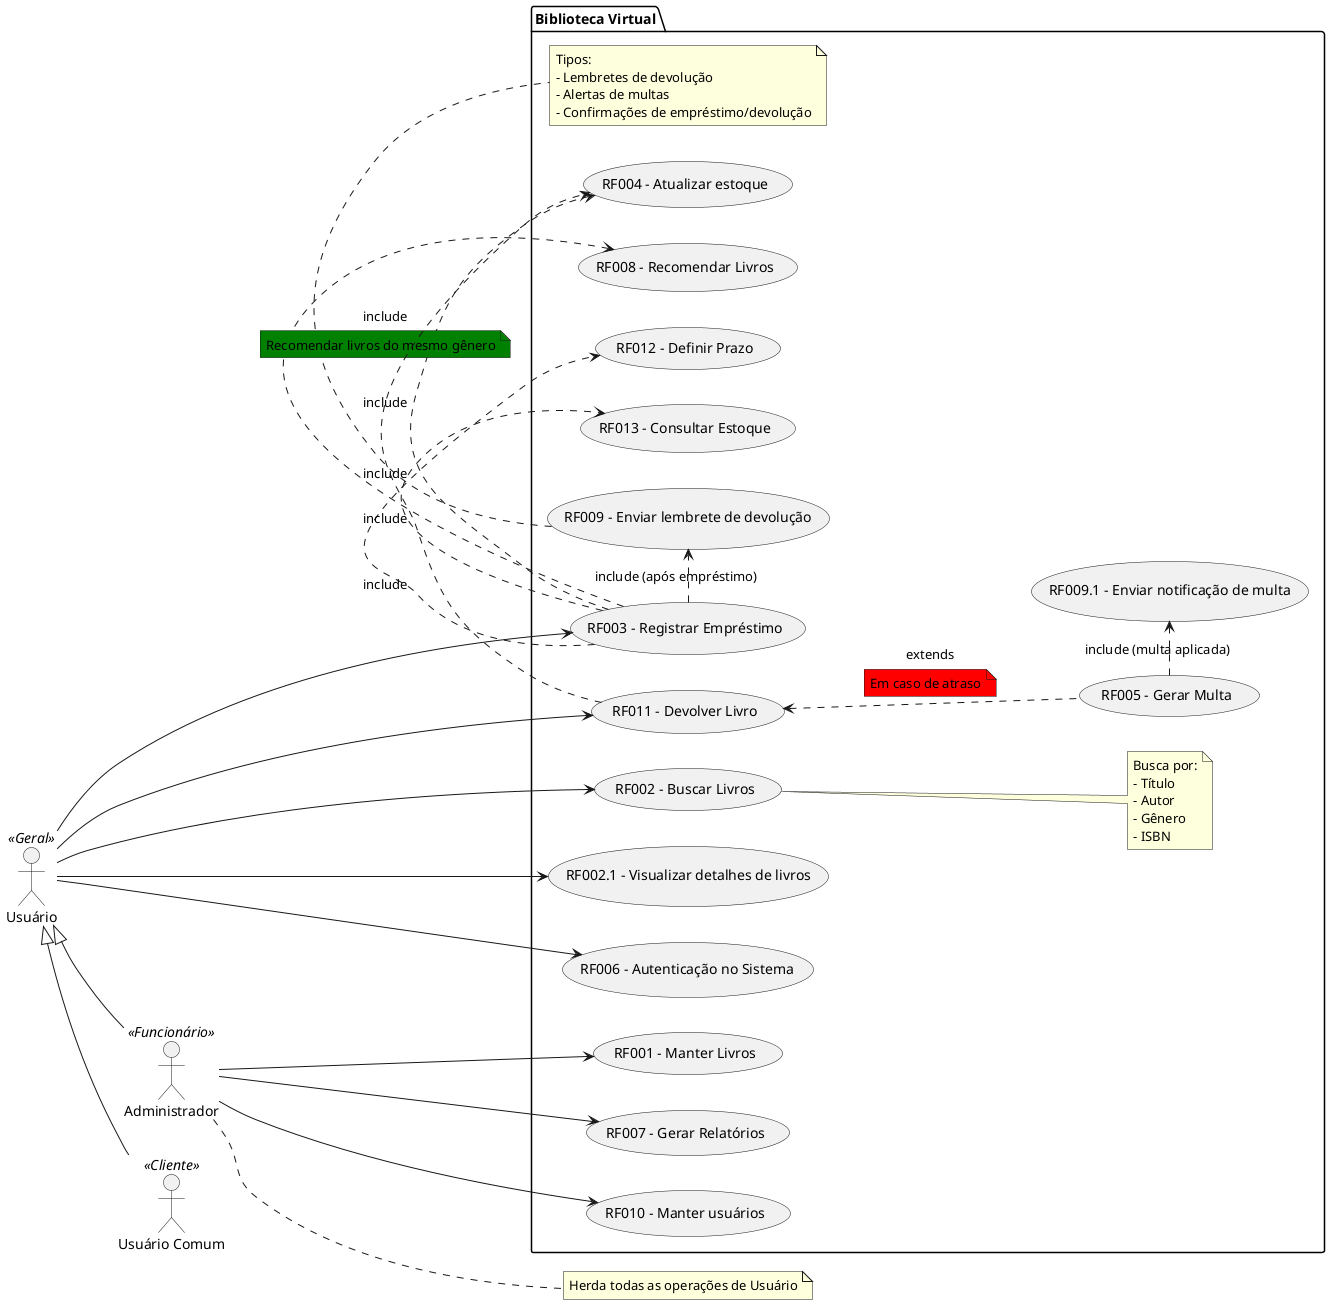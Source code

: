 @startuml BibliotecaVirtual

left to right direction

actor Usuario as "Usuário" <<Geral>>
actor UsuarioComum as "Usuário Comum" <<Cliente>>
actor Administrador as "Administrador" <<Funcionário>>

Usuario <|-- UsuarioComum
Usuario <|-- Administrador

package "Biblioteca Virtual" {
    usecase "RF001 - Manter Livros" as UC1
    usecase "RF002 - Buscar Livros" as UC2
    usecase "RF002.1 - Visualizar detalhes de livros" as UC2_1
    usecase "RF003 - Registrar Empréstimo" as emprestimo
    usecase "RF004 - Atualizar estoque" as atualizar_estoque
    usecase "RF005 - Gerar Multa" as UC5
    ' usecase "RF005.1 - Enviar lembrete de devolução" as UC5_1
    usecase "RF006 - Autenticação no Sistema" as UC6
    usecase "RF007 - Gerar Relatórios" as UC7
    usecase "RF008 - Recomendar Livros" as recomendar
    usecase "RF009 - Enviar lembrete de devolução" as lembrete
    usecase "RF009.1 - Enviar notificação de multa" as notificacao_multa
    usecase "RF010 - Manter usuários" as UC10
    usecase "RF011 - Devolver Livro" as devolver
    usecase "RF012 - Definir Prazo" as UC12
    usecase "RF013 - Consultar Estoque" as UC13

    note right of UC2
        Busca por:
        - Título
        - Autor
        - Gênero
        - ISBN
    end note

    note bottom of lembrete
        Tipos:
        - Lembretes de devolução
        - Alertas de multas
        - Confirmações de empréstimo/devolução
    end note
}

Usuario --> UC2
Usuario --> UC2_1
Usuario --> emprestimo
Usuario --> UC6
Usuario --> devolver

Administrador --> UC1
Administrador --> UC7
Administrador --> UC10

emprestimo .> atualizar_estoque : include
emprestimo .> recomendar : include
note on link #green
   Recomendar livros do mesmo gênero
end note

emprestimo .> lembrete : include (após empréstimo)
emprestimo .> UC12 : include
emprestimo .> UC13 : include
UC5 .> notificacao_multa : include (multa aplicada)
devolver .> atualizar_estoque : include

devolver <.. UC5 : extends
note on link #red: Em caso de atraso

note right of Administrador
    Herda todas as operações de Usuário
end note

@enduml